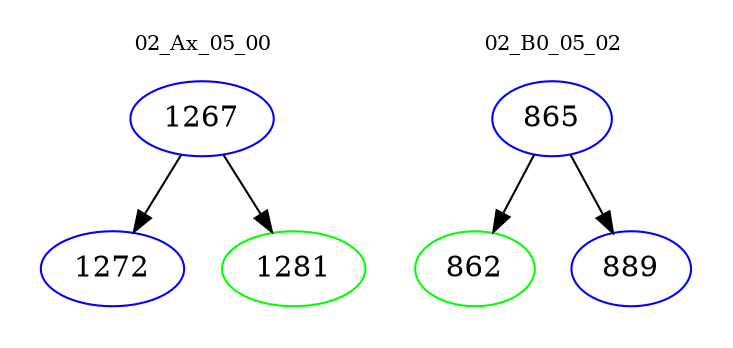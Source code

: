 digraph{
subgraph cluster_0 {
color = white
label = "02_Ax_05_00";
fontsize=10;
T0_1267 [label="1267", color="blue"]
T0_1267 -> T0_1272 [color="black"]
T0_1272 [label="1272", color="blue"]
T0_1267 -> T0_1281 [color="black"]
T0_1281 [label="1281", color="green"]
}
subgraph cluster_1 {
color = white
label = "02_B0_05_02";
fontsize=10;
T1_865 [label="865", color="blue"]
T1_865 -> T1_862 [color="black"]
T1_862 [label="862", color="green"]
T1_865 -> T1_889 [color="black"]
T1_889 [label="889", color="blue"]
}
}
